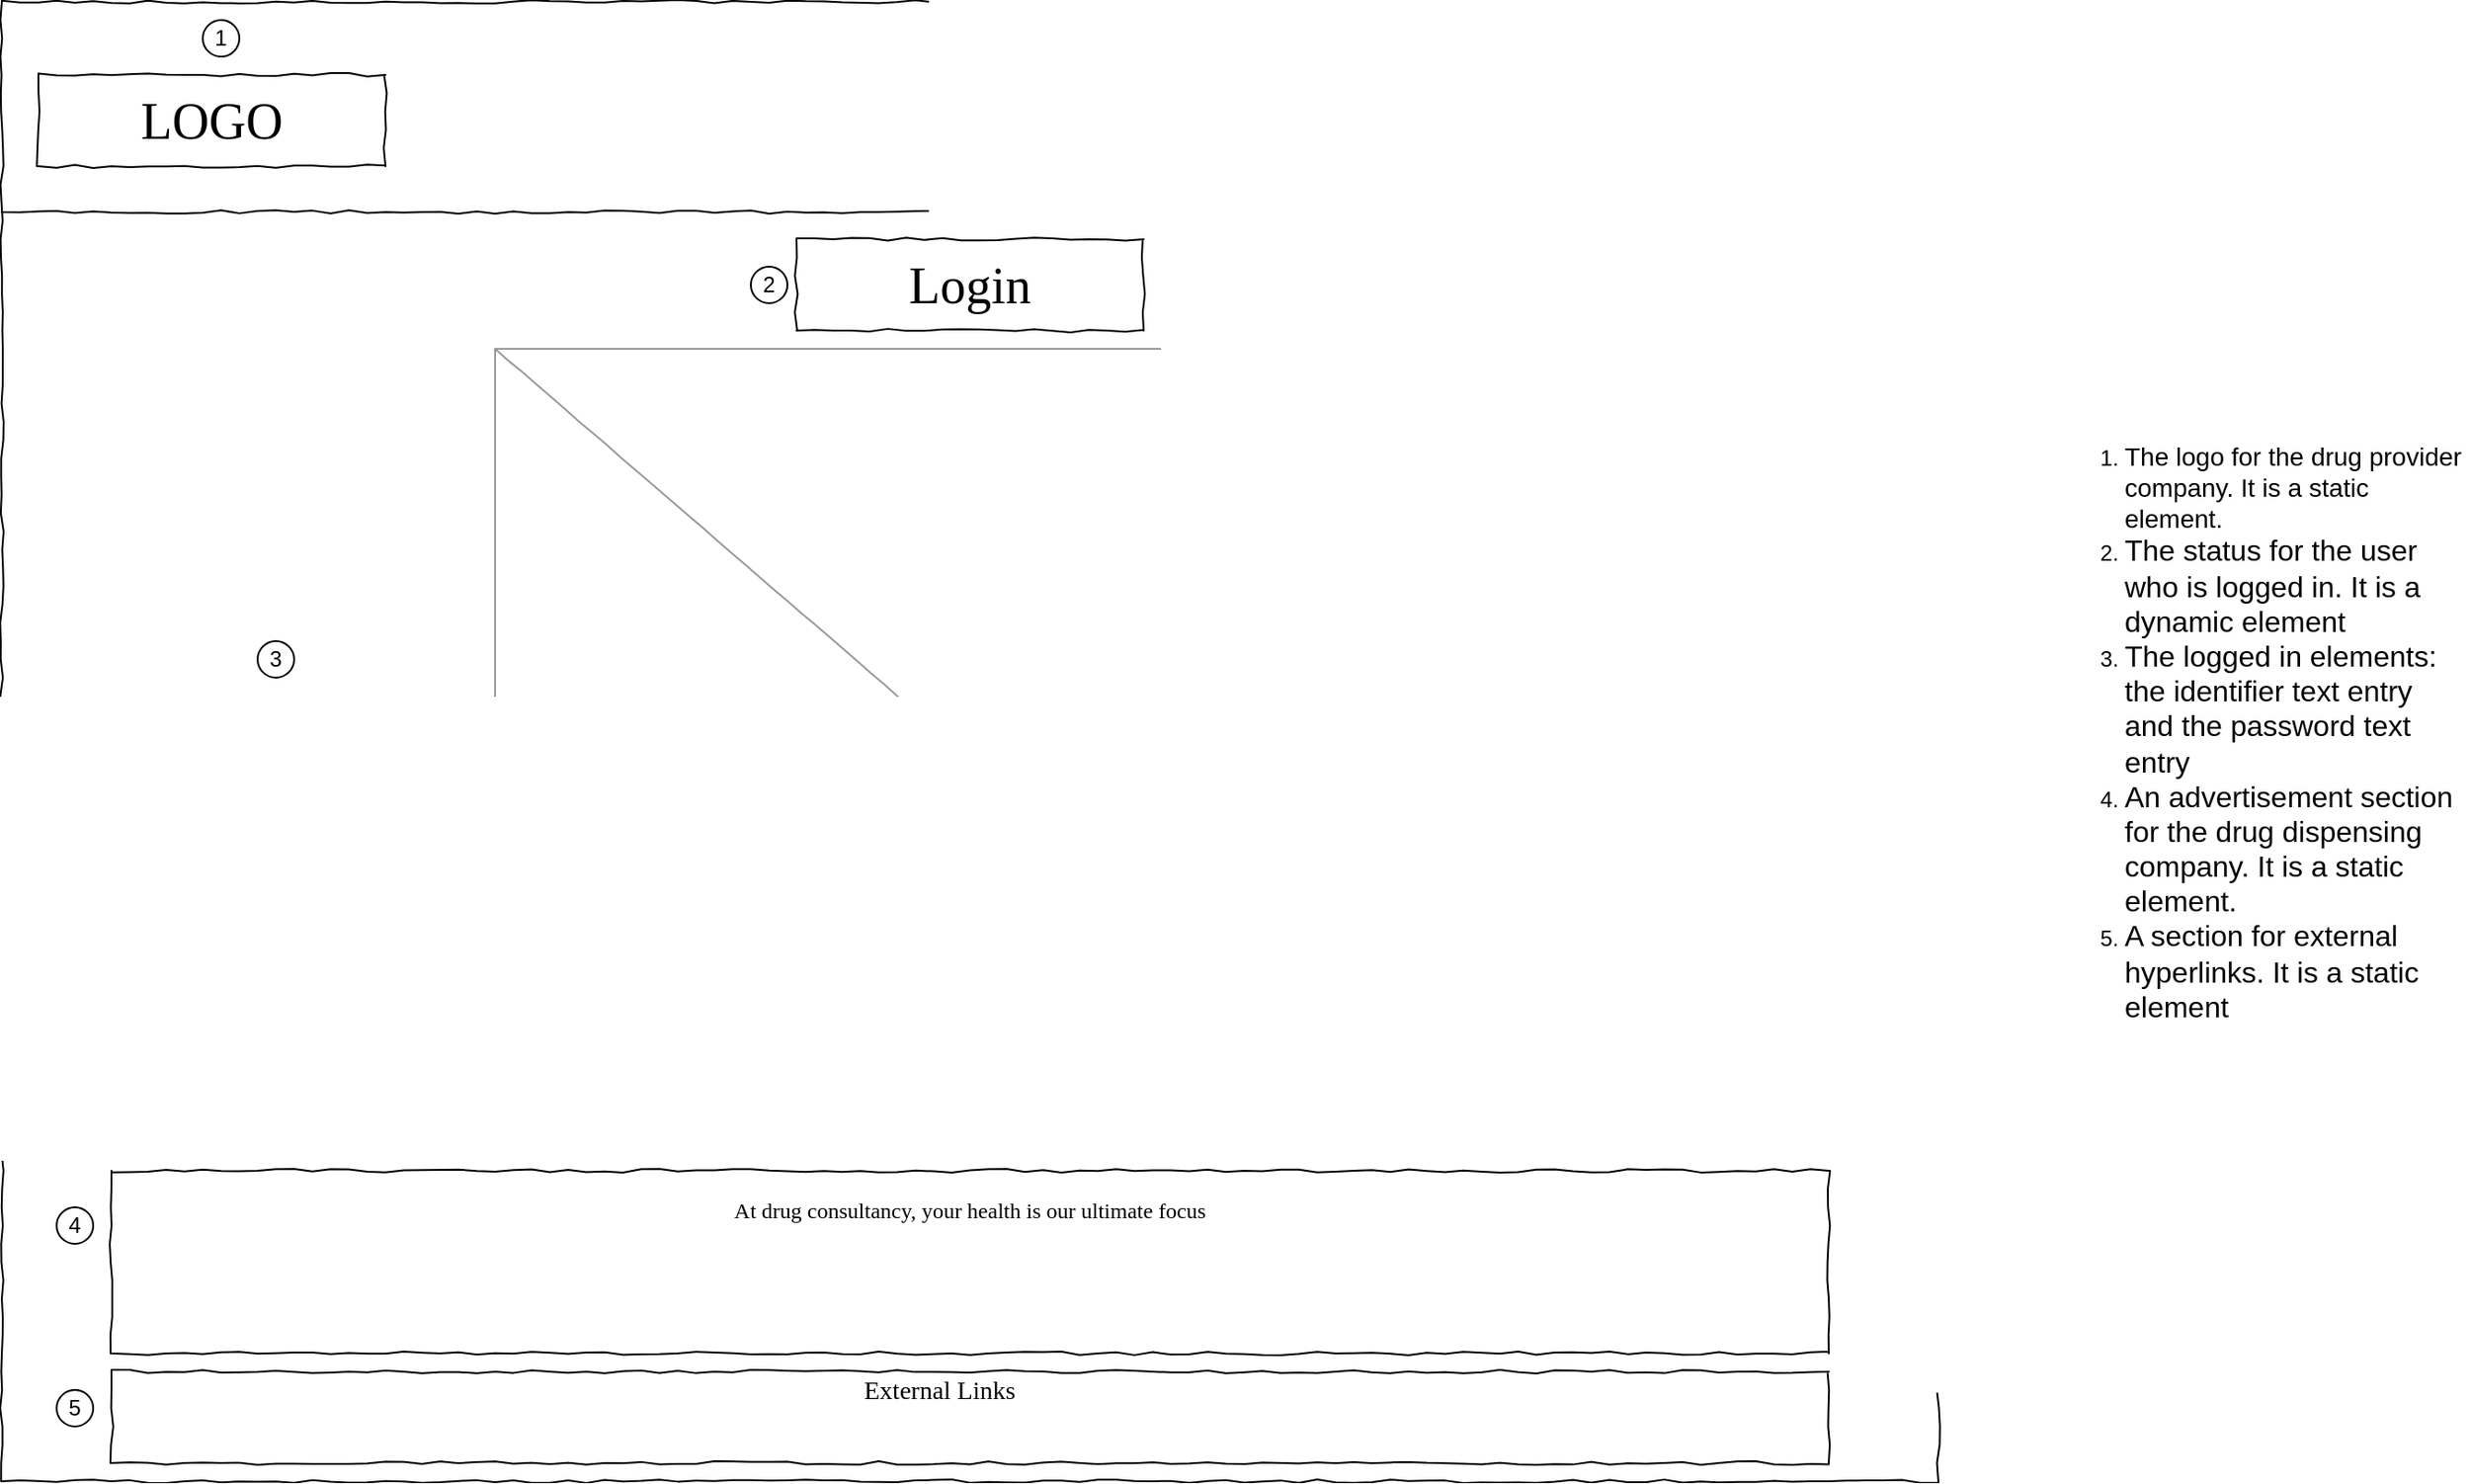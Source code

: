 <mxfile version="21.3.2" type="device">
  <diagram name="Page-1" id="03018318-947c-dd8e-b7a3-06fadd420f32">
    <mxGraphModel dx="1880" dy="925" grid="1" gridSize="10" guides="1" tooltips="1" connect="1" arrows="1" fold="1" page="1" pageScale="1" pageWidth="1400" pageHeight="850" background="#ffffff" math="0" shadow="0">
      <root>
        <mxCell id="0" />
        <mxCell id="1" parent="0" />
        <mxCell id="677b7b8949515195-1" value="" style="whiteSpace=wrap;html=1;rounded=0;shadow=0;labelBackgroundColor=none;strokeColor=#000000;strokeWidth=1;fillColor=none;fontFamily=Verdana;fontSize=12;fontColor=#000000;align=center;comic=1;" parent="1" vertex="1">
          <mxGeometry x="20" y="20" width="1060" height="810" as="geometry" />
        </mxCell>
        <mxCell id="677b7b8949515195-2" value="LOGO" style="whiteSpace=wrap;html=1;rounded=0;shadow=0;labelBackgroundColor=none;strokeWidth=1;fontFamily=Verdana;fontSize=28;align=center;comic=1;" parent="1" vertex="1">
          <mxGeometry x="40" y="60" width="190" height="50" as="geometry" />
        </mxCell>
        <mxCell id="677b7b8949515195-15" value="&lt;div style=&quot;text-align: justify&quot;&gt;At drug consultancy, your health is our ultimate focus&lt;/div&gt;" style="whiteSpace=wrap;html=1;rounded=0;shadow=0;labelBackgroundColor=none;strokeWidth=1;fillColor=none;fontFamily=Verdana;fontSize=12;align=center;verticalAlign=top;spacing=10;comic=1;" parent="1" vertex="1">
          <mxGeometry x="80" y="660" width="940" height="100" as="geometry" />
        </mxCell>
        <mxCell id="677b7b8949515195-16" value="" style="verticalLabelPosition=bottom;shadow=0;dashed=0;align=center;html=1;verticalAlign=top;strokeWidth=1;shape=mxgraph.mockup.graphics.simpleIcon;strokeColor=#999999;rounded=0;labelBackgroundColor=none;fontFamily=Verdana;fontSize=14;fontColor=#000000;comic=1;" parent="1" vertex="1">
          <mxGeometry x="290" y="210" width="510" height="440" as="geometry" />
        </mxCell>
        <mxCell id="677b7b8949515195-42" value="External Links" style="text;html=1;points=[];align=left;verticalAlign=top;spacingTop=-4;fontSize=14;fontFamily=Verdana" parent="1" vertex="1">
          <mxGeometry x="490" y="770" width="170" height="13" as="geometry" />
        </mxCell>
        <mxCell id="29OP2wmRGH6S1slDclZZ-21" value="&lt;div style=&quot;text-align: justify&quot;&gt;&lt;br&gt;&lt;/div&gt;" style="whiteSpace=wrap;html=1;rounded=0;shadow=0;labelBackgroundColor=none;strokeWidth=1;fillColor=none;fontFamily=Verdana;fontSize=12;align=center;verticalAlign=top;spacing=10;comic=1;" parent="1" vertex="1">
          <mxGeometry x="80" y="770" width="940" height="50" as="geometry" />
        </mxCell>
        <mxCell id="m6ImM0HUmPenZWyBpw_--3" value="Login" style="whiteSpace=wrap;html=1;rounded=0;shadow=0;labelBackgroundColor=none;strokeWidth=1;fontFamily=Verdana;fontSize=28;align=center;comic=1;" parent="1" vertex="1">
          <mxGeometry x="455" y="150" width="190" height="50" as="geometry" />
        </mxCell>
        <mxCell id="m6ImM0HUmPenZWyBpw_--10" value="4" style="ellipse;whiteSpace=wrap;html=0;" parent="1" vertex="1">
          <mxGeometry x="50" y="680" width="20" height="20" as="geometry" />
        </mxCell>
        <mxCell id="m6ImM0HUmPenZWyBpw_--11" value="5" style="ellipse;whiteSpace=wrap;html=0;" parent="1" vertex="1">
          <mxGeometry x="50" y="780" width="20" height="20" as="geometry" />
        </mxCell>
        <mxCell id="m6ImM0HUmPenZWyBpw_--12" value="2" style="ellipse;whiteSpace=wrap;html=0;" parent="1" vertex="1">
          <mxGeometry x="430" y="165" width="20" height="20" as="geometry" />
        </mxCell>
        <mxCell id="m6ImM0HUmPenZWyBpw_--14" value="1" style="ellipse;whiteSpace=wrap;html=0;" parent="1" vertex="1">
          <mxGeometry x="130" y="30" width="20" height="20" as="geometry" />
        </mxCell>
        <mxCell id="m6ImM0HUmPenZWyBpw_--16" value="&lt;ol&gt;&lt;li&gt;&lt;font style=&quot;font-size: 14px;&quot;&gt;The logo for the drug provider company. It is a static element.&lt;/font&gt;&lt;/li&gt;&lt;li&gt;&lt;font size=&quot;3&quot;&gt;The status for the user who is logged in. It is a dynamic element&lt;/font&gt;&lt;/li&gt;&lt;li&gt;&lt;font size=&quot;3&quot;&gt;The logged in elements: the identifier text entry and the password text entry&lt;/font&gt;&lt;/li&gt;&lt;li&gt;&lt;span style=&quot;font-size: medium; background-color: initial;&quot;&gt;An advertisement section for the drug dispensing company. It is a static element.&lt;/span&gt;&lt;br&gt;&lt;/li&gt;&lt;li&gt;&lt;font size=&quot;3&quot;&gt;A section for external hyperlinks. It is a static element&lt;/font&gt;&lt;/li&gt;&lt;/ol&gt;" style="text;strokeColor=none;align=left;fillColor=none;html=1;verticalAlign=middle;whiteSpace=wrap;rounded=0;" parent="1" vertex="1">
          <mxGeometry x="1140" y="20" width="230" height="800" as="geometry" />
        </mxCell>
        <mxCell id="p7BdQ77If5vEjtEW7fnC-3" value="3" style="ellipse;whiteSpace=wrap;html=0;" vertex="1" parent="1">
          <mxGeometry x="160" y="370" width="20" height="20" as="geometry" />
        </mxCell>
        <mxCell id="p7BdQ77If5vEjtEW7fnC-5" value="" style="line;strokeWidth=1;html=1;rounded=0;shadow=0;labelBackgroundColor=none;fillColor=none;fontFamily=Verdana;fontSize=14;fontColor=#000000;align=center;comic=1;" vertex="1" parent="1">
          <mxGeometry x="20" y="130" width="1060" height="10" as="geometry" />
        </mxCell>
      </root>
    </mxGraphModel>
  </diagram>
</mxfile>
